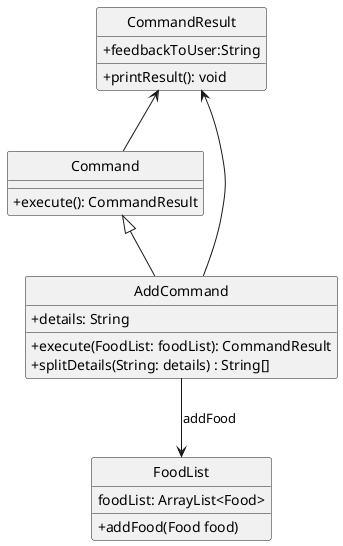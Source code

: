 @startuml
'https://plantuml.com/class-diagram

hide circle
skinparam classAttributeIconSize 0

class Command {
    +execute(): CommandResult
}
class AddCommand {
    +details: String
    +execute(FoodList: foodList): CommandResult
    +splitDetails(String: details) : String[]
}
class CommandResult {
    +feedbackToUser:String
    +printResult(): void
}

class FoodList {
    +addFood(Food food)
    foodList: ArrayList<Food>
}
AddCommand --> FoodList : addFood
Command <|-- AddCommand
CommandResult <-- AddCommand
CommandResult <-- Command

@enduml